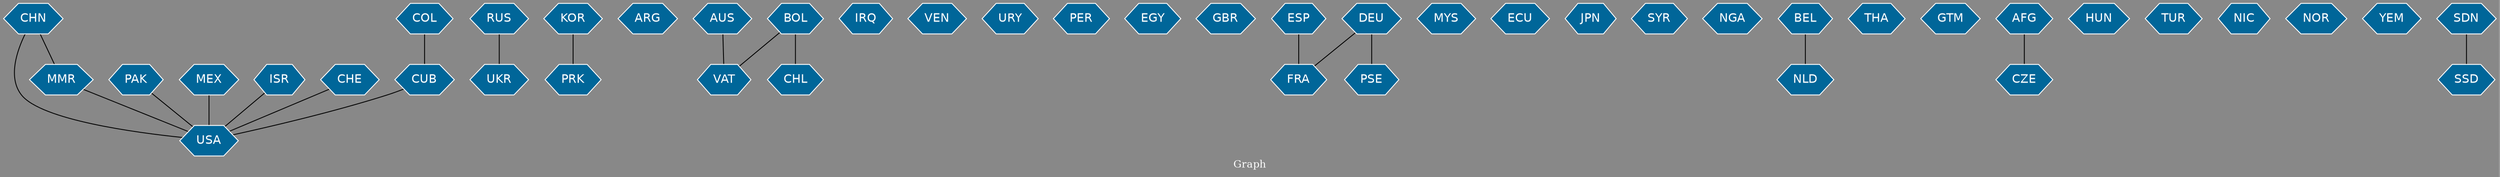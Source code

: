 // Countries together in item graph
graph {
	graph [bgcolor="#888888" fontcolor=white fontsize=12 label="Graph" outputorder=edgesfirst overlap=prism]
	node [color=white fillcolor="#006699" fontcolor=white fontname=Helvetica shape=hexagon style=filled]
	edge [arrowhead=open color=black fontcolor=white fontname=Courier fontsize=12]
		CUB [label=CUB]
		USA [label=USA]
		RUS [label=RUS]
		KOR [label=KOR]
		UKR [label=UKR]
		ARG [label=ARG]
		AUS [label=AUS]
		IRQ [label=IRQ]
		PRK [label=PRK]
		VEN [label=VEN]
		COL [label=COL]
		URY [label=URY]
		PER [label=PER]
		EGY [label=EGY]
		GBR [label=GBR]
		ESP [label=ESP]
		MYS [label=MYS]
		ECU [label=ECU]
		JPN [label=JPN]
		SYR [label=SYR]
		NGA [label=NGA]
		NLD [label=NLD]
		BEL [label=BEL]
		CHN [label=CHN]
		THA [label=THA]
		GTM [label=GTM]
		DEU [label=DEU]
		PSE [label=PSE]
		AFG [label=AFG]
		CZE [label=CZE]
		PAK [label=PAK]
		HUN [label=HUN]
		TUR [label=TUR]
		NIC [label=NIC]
		FRA [label=FRA]
		NOR [label=NOR]
		MEX [label=MEX]
		BOL [label=BOL]
		CHL [label=CHL]
		ISR [label=ISR]
		CHE [label=CHE]
		VAT [label=VAT]
		YEM [label=YEM]
		SSD [label=SSD]
		SDN [label=SDN]
		MMR [label=MMR]
			MEX -- USA [weight=1]
			BOL -- CHL [weight=2]
			DEU -- FRA [weight=1]
			KOR -- PRK [weight=1]
			CHE -- USA [weight=1]
			AFG -- CZE [weight=1]
			SDN -- SSD [weight=1]
			DEU -- PSE [weight=1]
			COL -- CUB [weight=1]
			BEL -- NLD [weight=1]
			CHN -- USA [weight=1]
			RUS -- UKR [weight=1]
			MMR -- USA [weight=1]
			BOL -- VAT [weight=1]
			CHN -- MMR [weight=1]
			PAK -- USA [weight=1]
			CUB -- USA [weight=1]
			AUS -- VAT [weight=1]
			ISR -- USA [weight=1]
			ESP -- FRA [weight=2]
}